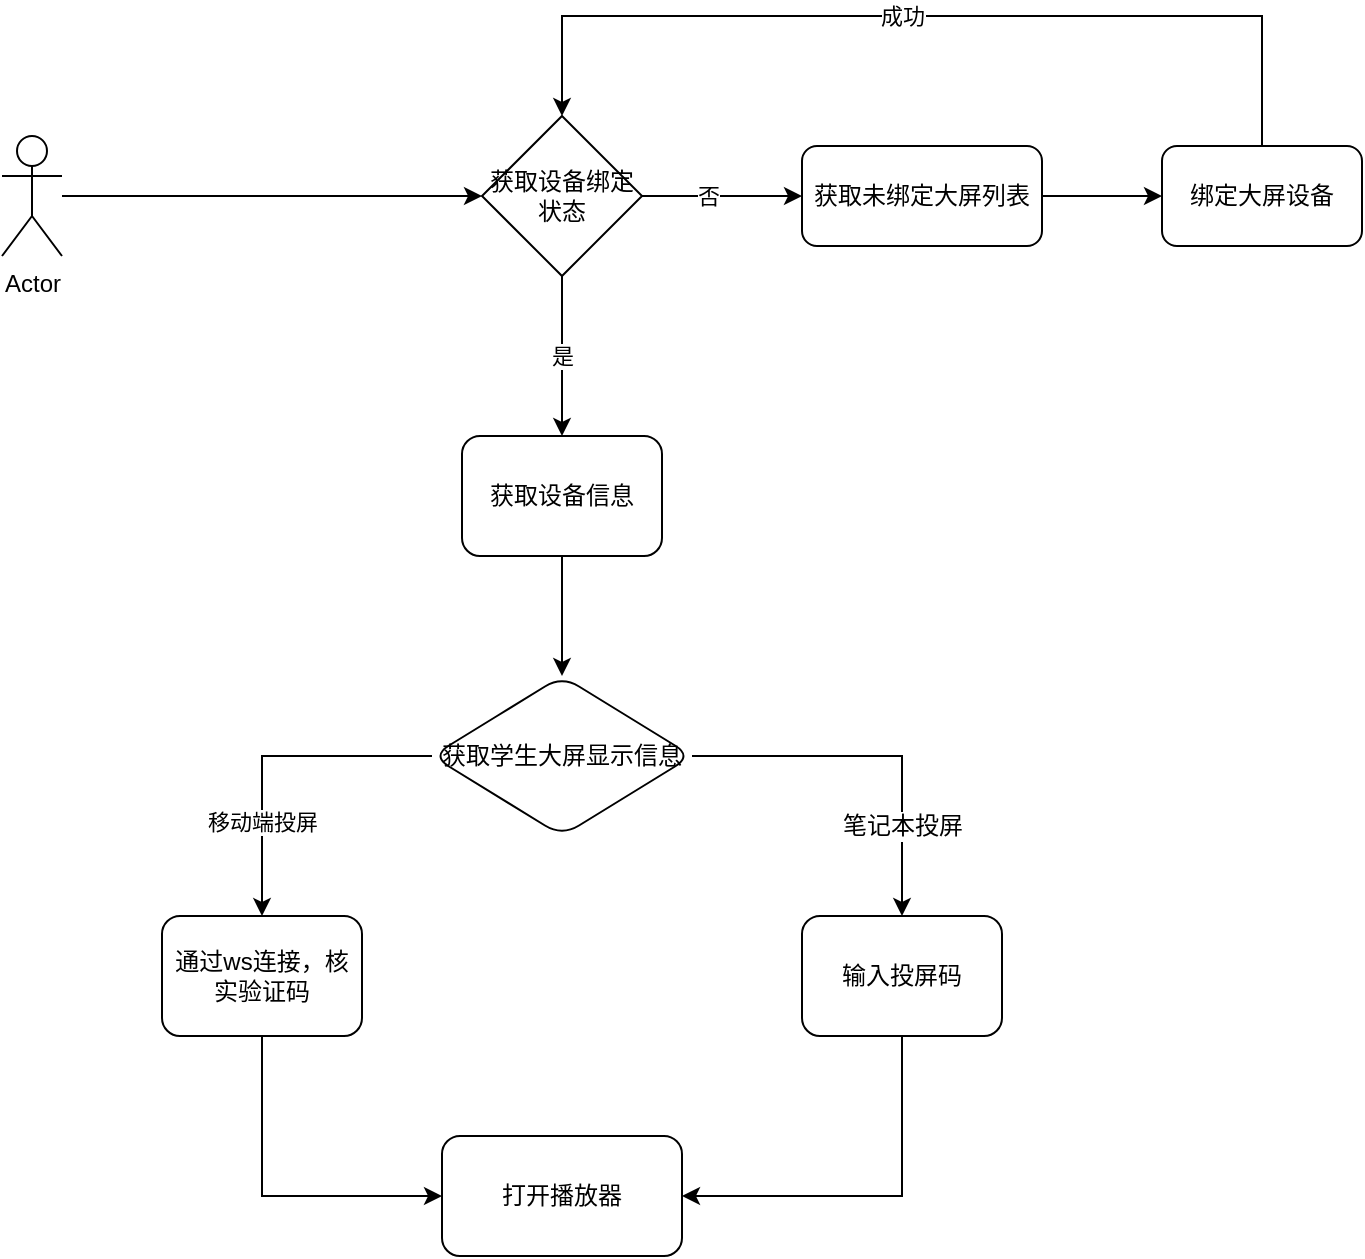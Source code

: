 <mxfile version="20.0.1" type="github">
  <diagram id="Vk4T3AT9-JXEWLc-g8yJ" name="Page-1">
    <mxGraphModel dx="1422" dy="754" grid="1" gridSize="10" guides="1" tooltips="1" connect="1" arrows="1" fold="1" page="1" pageScale="1" pageWidth="827" pageHeight="1169" math="0" shadow="0">
      <root>
        <mxCell id="0" />
        <mxCell id="1" parent="0" />
        <mxCell id="DbG9cYsm_kkEWUzSwjJz-1" value="Actor" style="shape=umlActor;verticalLabelPosition=bottom;verticalAlign=top;html=1;outlineConnect=0;" vertex="1" parent="1">
          <mxGeometry x="70" y="100" width="30" height="60" as="geometry" />
        </mxCell>
        <mxCell id="DbG9cYsm_kkEWUzSwjJz-3" value="" style="endArrow=classic;html=1;rounded=0;entryX=0;entryY=0.5;entryDx=0;entryDy=0;" edge="1" parent="1" source="DbG9cYsm_kkEWUzSwjJz-1">
          <mxGeometry width="50" height="50" relative="1" as="geometry">
            <mxPoint x="390" y="410" as="sourcePoint" />
            <mxPoint x="310" y="130" as="targetPoint" />
          </mxGeometry>
        </mxCell>
        <mxCell id="DbG9cYsm_kkEWUzSwjJz-13" value="成功" style="edgeStyle=orthogonalEdgeStyle;rounded=0;orthogonalLoop=1;jettySize=auto;html=1;exitX=0.5;exitY=0;exitDx=0;exitDy=0;entryX=0.5;entryY=0;entryDx=0;entryDy=0;" edge="1" parent="1" source="DbG9cYsm_kkEWUzSwjJz-17" target="DbG9cYsm_kkEWUzSwjJz-7">
          <mxGeometry x="0.054" relative="1" as="geometry">
            <mxPoint x="420" y="270" as="targetPoint" />
            <Array as="points">
              <mxPoint x="700" y="40" />
              <mxPoint x="350" y="40" />
            </Array>
            <mxPoint as="offset" />
          </mxGeometry>
        </mxCell>
        <mxCell id="DbG9cYsm_kkEWUzSwjJz-18" style="edgeStyle=orthogonalEdgeStyle;rounded=0;orthogonalLoop=1;jettySize=auto;html=1;exitX=1;exitY=0.5;exitDx=0;exitDy=0;entryX=0;entryY=0.5;entryDx=0;entryDy=0;" edge="1" parent="1" source="DbG9cYsm_kkEWUzSwjJz-4" target="DbG9cYsm_kkEWUzSwjJz-17">
          <mxGeometry relative="1" as="geometry" />
        </mxCell>
        <mxCell id="DbG9cYsm_kkEWUzSwjJz-4" value="获取未绑定大屏列表" style="rounded=1;whiteSpace=wrap;html=1;" vertex="1" parent="1">
          <mxGeometry x="470" y="105" width="120" height="50" as="geometry" />
        </mxCell>
        <mxCell id="DbG9cYsm_kkEWUzSwjJz-15" style="edgeStyle=orthogonalEdgeStyle;rounded=0;orthogonalLoop=1;jettySize=auto;html=1;exitX=0.5;exitY=1;exitDx=0;exitDy=0;entryX=0.5;entryY=0;entryDx=0;entryDy=0;" edge="1" parent="1" source="DbG9cYsm_kkEWUzSwjJz-5" target="DbG9cYsm_kkEWUzSwjJz-21">
          <mxGeometry relative="1" as="geometry">
            <mxPoint x="350" y="380" as="targetPoint" />
          </mxGeometry>
        </mxCell>
        <mxCell id="DbG9cYsm_kkEWUzSwjJz-5" value="获取设备信息" style="rounded=1;whiteSpace=wrap;html=1;" vertex="1" parent="1">
          <mxGeometry x="300" y="250" width="100" height="60" as="geometry" />
        </mxCell>
        <mxCell id="DbG9cYsm_kkEWUzSwjJz-8" value="是" style="edgeStyle=orthogonalEdgeStyle;rounded=0;orthogonalLoop=1;jettySize=auto;html=1;exitX=0.5;exitY=1;exitDx=0;exitDy=0;entryX=0.5;entryY=0;entryDx=0;entryDy=0;" edge="1" parent="1" source="DbG9cYsm_kkEWUzSwjJz-7" target="DbG9cYsm_kkEWUzSwjJz-5">
          <mxGeometry relative="1" as="geometry" />
        </mxCell>
        <mxCell id="DbG9cYsm_kkEWUzSwjJz-9" style="edgeStyle=orthogonalEdgeStyle;rounded=0;orthogonalLoop=1;jettySize=auto;html=1;exitX=1;exitY=0.5;exitDx=0;exitDy=0;entryX=0;entryY=0.5;entryDx=0;entryDy=0;" edge="1" parent="1" source="DbG9cYsm_kkEWUzSwjJz-7" target="DbG9cYsm_kkEWUzSwjJz-4">
          <mxGeometry relative="1" as="geometry" />
        </mxCell>
        <mxCell id="DbG9cYsm_kkEWUzSwjJz-10" value="否" style="edgeLabel;html=1;align=center;verticalAlign=middle;resizable=0;points=[];" vertex="1" connectable="0" parent="DbG9cYsm_kkEWUzSwjJz-9">
          <mxGeometry x="-0.186" y="1" relative="1" as="geometry">
            <mxPoint y="1" as="offset" />
          </mxGeometry>
        </mxCell>
        <mxCell id="DbG9cYsm_kkEWUzSwjJz-7" value="&lt;span style=&quot;&quot;&gt;获取设备绑定状态&lt;/span&gt;" style="rhombus;whiteSpace=wrap;html=1;" vertex="1" parent="1">
          <mxGeometry x="310" y="90" width="80" height="80" as="geometry" />
        </mxCell>
        <mxCell id="DbG9cYsm_kkEWUzSwjJz-20" value="移动端投屏" style="edgeStyle=orthogonalEdgeStyle;rounded=0;orthogonalLoop=1;jettySize=auto;html=1;exitX=0;exitY=0.5;exitDx=0;exitDy=0;entryX=0.5;entryY=0;entryDx=0;entryDy=0;" edge="1" parent="1" source="DbG9cYsm_kkEWUzSwjJz-21" target="DbG9cYsm_kkEWUzSwjJz-19">
          <mxGeometry x="0.429" relative="1" as="geometry">
            <mxPoint x="200" y="440" as="sourcePoint" />
            <mxPoint as="offset" />
          </mxGeometry>
        </mxCell>
        <mxCell id="DbG9cYsm_kkEWUzSwjJz-17" value="绑定大屏设备" style="rounded=1;whiteSpace=wrap;html=1;" vertex="1" parent="1">
          <mxGeometry x="650" y="105" width="100" height="50" as="geometry" />
        </mxCell>
        <mxCell id="DbG9cYsm_kkEWUzSwjJz-28" style="edgeStyle=orthogonalEdgeStyle;rounded=0;orthogonalLoop=1;jettySize=auto;html=1;exitX=0.5;exitY=1;exitDx=0;exitDy=0;entryX=0;entryY=0.5;entryDx=0;entryDy=0;fontFamily=Helvetica;fontSize=12;fontColor=default;" edge="1" parent="1" source="DbG9cYsm_kkEWUzSwjJz-19" target="DbG9cYsm_kkEWUzSwjJz-27">
          <mxGeometry relative="1" as="geometry" />
        </mxCell>
        <mxCell id="DbG9cYsm_kkEWUzSwjJz-19" value="通过ws连接，核实验证码" style="rounded=1;whiteSpace=wrap;html=1;" vertex="1" parent="1">
          <mxGeometry x="150" y="490" width="100" height="60" as="geometry" />
        </mxCell>
        <mxCell id="DbG9cYsm_kkEWUzSwjJz-21" value="&lt;span style=&quot;&quot;&gt;获取学生大屏显示信息&lt;/span&gt;" style="rhombus;whiteSpace=wrap;html=1;rounded=1;fontFamily=Helvetica;fontSize=12;fontColor=default;strokeColor=default;fillColor=default;" vertex="1" parent="1">
          <mxGeometry x="285" y="370" width="130" height="80" as="geometry" />
        </mxCell>
        <mxCell id="DbG9cYsm_kkEWUzSwjJz-29" style="edgeStyle=orthogonalEdgeStyle;rounded=0;orthogonalLoop=1;jettySize=auto;html=1;exitX=0.5;exitY=1;exitDx=0;exitDy=0;entryX=1;entryY=0.5;entryDx=0;entryDy=0;fontFamily=Helvetica;fontSize=12;fontColor=default;" edge="1" parent="1" source="DbG9cYsm_kkEWUzSwjJz-22" target="DbG9cYsm_kkEWUzSwjJz-27">
          <mxGeometry relative="1" as="geometry" />
        </mxCell>
        <mxCell id="DbG9cYsm_kkEWUzSwjJz-22" value="输入投屏码" style="rounded=1;whiteSpace=wrap;html=1;" vertex="1" parent="1">
          <mxGeometry x="470" y="490" width="100" height="60" as="geometry" />
        </mxCell>
        <mxCell id="DbG9cYsm_kkEWUzSwjJz-23" style="edgeStyle=orthogonalEdgeStyle;rounded=0;orthogonalLoop=1;jettySize=auto;html=1;exitX=1;exitY=0.5;exitDx=0;exitDy=0;entryX=0.5;entryY=0;entryDx=0;entryDy=0;" edge="1" parent="1" source="DbG9cYsm_kkEWUzSwjJz-21" target="DbG9cYsm_kkEWUzSwjJz-22">
          <mxGeometry relative="1" as="geometry">
            <mxPoint x="415" y="460" as="sourcePoint" />
            <mxPoint x="330" y="560" as="targetPoint" />
          </mxGeometry>
        </mxCell>
        <mxCell id="DbG9cYsm_kkEWUzSwjJz-24" value="笔记本投屏" style="edgeLabel;html=1;align=center;verticalAlign=middle;resizable=0;points=[];fontSize=12;fontFamily=Helvetica;fontColor=default;" vertex="1" connectable="0" parent="DbG9cYsm_kkEWUzSwjJz-23">
          <mxGeometry x="0.185" y="-3" relative="1" as="geometry">
            <mxPoint x="3" y="30" as="offset" />
          </mxGeometry>
        </mxCell>
        <mxCell id="DbG9cYsm_kkEWUzSwjJz-27" value="打开播放器" style="rounded=1;whiteSpace=wrap;html=1;fontFamily=Helvetica;fontSize=12;fontColor=default;strokeColor=default;fillColor=default;" vertex="1" parent="1">
          <mxGeometry x="290" y="600" width="120" height="60" as="geometry" />
        </mxCell>
      </root>
    </mxGraphModel>
  </diagram>
</mxfile>
